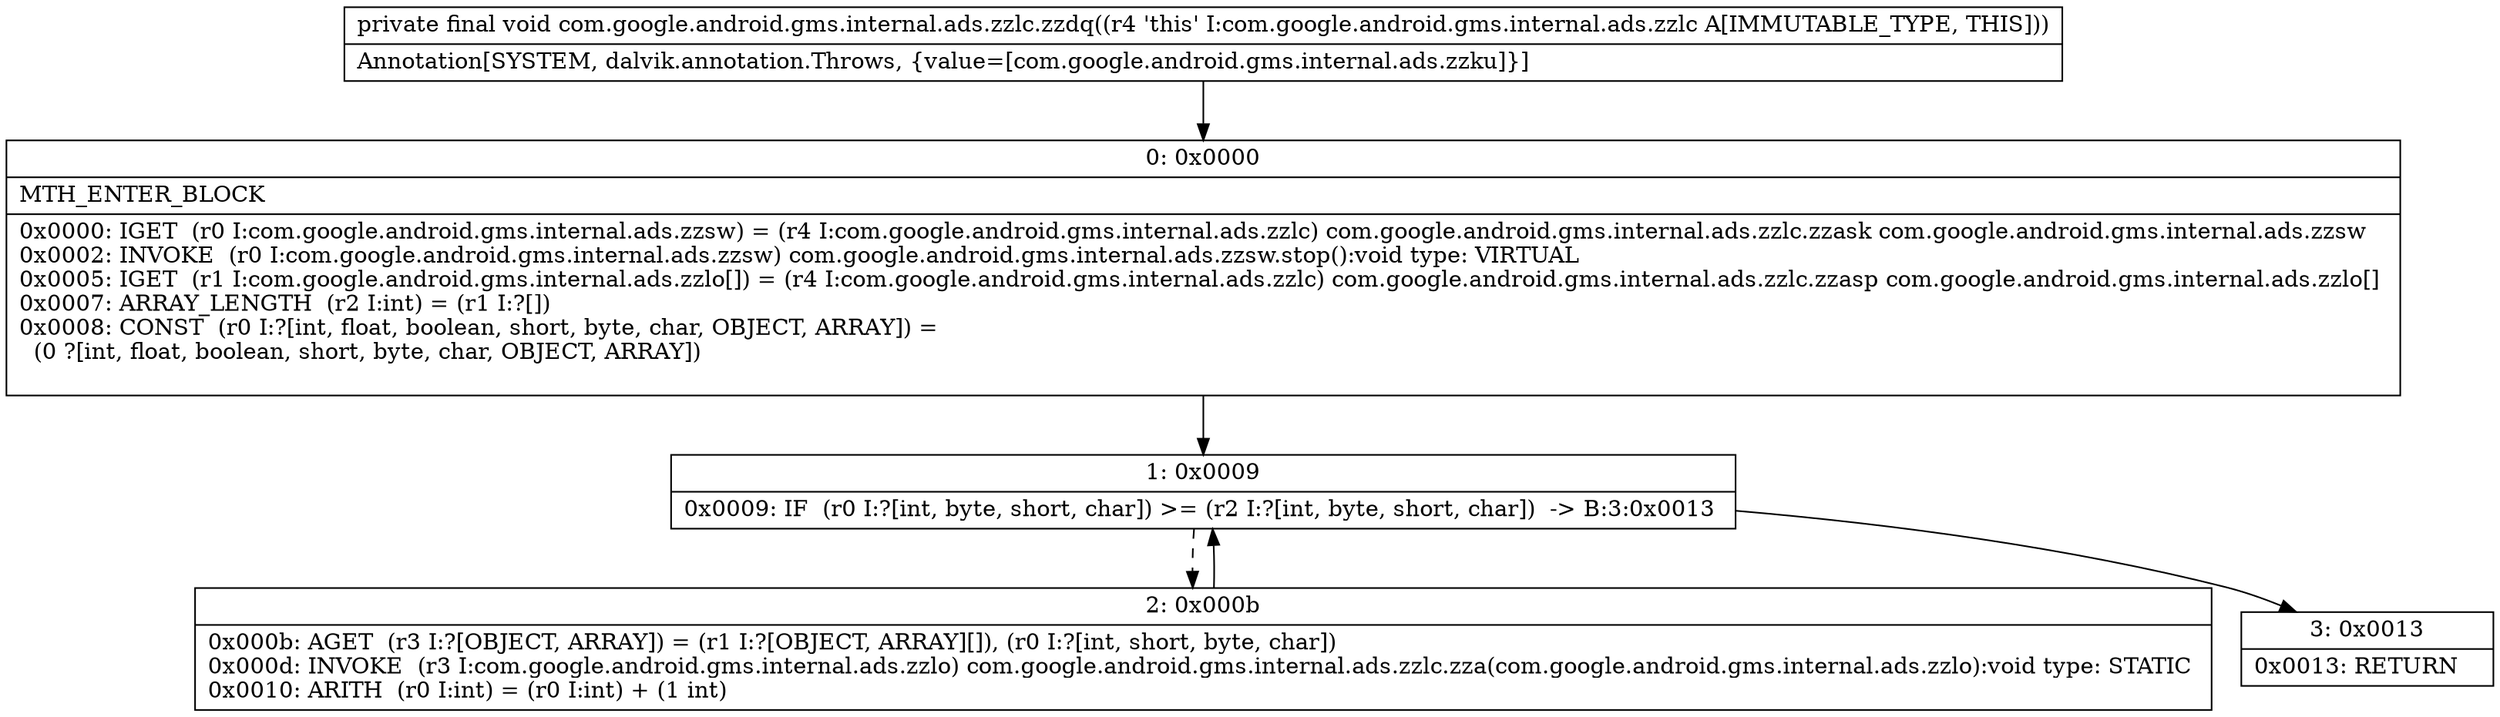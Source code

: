 digraph "CFG forcom.google.android.gms.internal.ads.zzlc.zzdq()V" {
Node_0 [shape=record,label="{0\:\ 0x0000|MTH_ENTER_BLOCK\l|0x0000: IGET  (r0 I:com.google.android.gms.internal.ads.zzsw) = (r4 I:com.google.android.gms.internal.ads.zzlc) com.google.android.gms.internal.ads.zzlc.zzask com.google.android.gms.internal.ads.zzsw \l0x0002: INVOKE  (r0 I:com.google.android.gms.internal.ads.zzsw) com.google.android.gms.internal.ads.zzsw.stop():void type: VIRTUAL \l0x0005: IGET  (r1 I:com.google.android.gms.internal.ads.zzlo[]) = (r4 I:com.google.android.gms.internal.ads.zzlc) com.google.android.gms.internal.ads.zzlc.zzasp com.google.android.gms.internal.ads.zzlo[] \l0x0007: ARRAY_LENGTH  (r2 I:int) = (r1 I:?[]) \l0x0008: CONST  (r0 I:?[int, float, boolean, short, byte, char, OBJECT, ARRAY]) = \l  (0 ?[int, float, boolean, short, byte, char, OBJECT, ARRAY])\l \l}"];
Node_1 [shape=record,label="{1\:\ 0x0009|0x0009: IF  (r0 I:?[int, byte, short, char]) \>= (r2 I:?[int, byte, short, char])  \-\> B:3:0x0013 \l}"];
Node_2 [shape=record,label="{2\:\ 0x000b|0x000b: AGET  (r3 I:?[OBJECT, ARRAY]) = (r1 I:?[OBJECT, ARRAY][]), (r0 I:?[int, short, byte, char]) \l0x000d: INVOKE  (r3 I:com.google.android.gms.internal.ads.zzlo) com.google.android.gms.internal.ads.zzlc.zza(com.google.android.gms.internal.ads.zzlo):void type: STATIC \l0x0010: ARITH  (r0 I:int) = (r0 I:int) + (1 int) \l}"];
Node_3 [shape=record,label="{3\:\ 0x0013|0x0013: RETURN   \l}"];
MethodNode[shape=record,label="{private final void com.google.android.gms.internal.ads.zzlc.zzdq((r4 'this' I:com.google.android.gms.internal.ads.zzlc A[IMMUTABLE_TYPE, THIS]))  | Annotation[SYSTEM, dalvik.annotation.Throws, \{value=[com.google.android.gms.internal.ads.zzku]\}]\l}"];
MethodNode -> Node_0;
Node_0 -> Node_1;
Node_1 -> Node_2[style=dashed];
Node_1 -> Node_3;
Node_2 -> Node_1;
}

